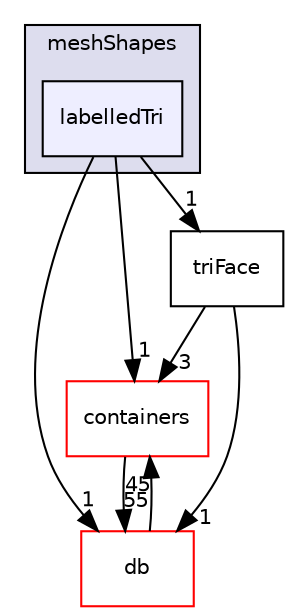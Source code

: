 digraph "src/OpenFOAM/meshes/meshShapes/labelledTri" {
  bgcolor=transparent;
  compound=true
  node [ fontsize="10", fontname="Helvetica"];
  edge [ labelfontsize="10", labelfontname="Helvetica"];
  subgraph clusterdir_b8e2732bc99f8fb2a379dad81aa6030e {
    graph [ bgcolor="#ddddee", pencolor="black", label="meshShapes" fontname="Helvetica", fontsize="10", URL="dir_b8e2732bc99f8fb2a379dad81aa6030e.html"]
  dir_cf75a01b7493f4b215ffb3c0362a3cdf [shape=box, label="labelledTri", style="filled", fillcolor="#eeeeff", pencolor="black", URL="dir_cf75a01b7493f4b215ffb3c0362a3cdf.html"];
  }
  dir_19d0872053bde092be81d7fe3f56cbf7 [shape=box label="containers" color="red" URL="dir_19d0872053bde092be81d7fe3f56cbf7.html"];
  dir_63c634f7a7cfd679ac26c67fb30fc32f [shape=box label="db" color="red" URL="dir_63c634f7a7cfd679ac26c67fb30fc32f.html"];
  dir_33afe76c80c3d98c51e67e1a5ff12d8d [shape=box label="triFace" URL="dir_33afe76c80c3d98c51e67e1a5ff12d8d.html"];
  dir_19d0872053bde092be81d7fe3f56cbf7->dir_63c634f7a7cfd679ac26c67fb30fc32f [headlabel="55", labeldistance=1.5 headhref="dir_002156_002218.html"];
  dir_63c634f7a7cfd679ac26c67fb30fc32f->dir_19d0872053bde092be81d7fe3f56cbf7 [headlabel="45", labeldistance=1.5 headhref="dir_002218_002156.html"];
  dir_33afe76c80c3d98c51e67e1a5ff12d8d->dir_19d0872053bde092be81d7fe3f56cbf7 [headlabel="3", labeldistance=1.5 headhref="dir_002548_002156.html"];
  dir_33afe76c80c3d98c51e67e1a5ff12d8d->dir_63c634f7a7cfd679ac26c67fb30fc32f [headlabel="1", labeldistance=1.5 headhref="dir_002548_002218.html"];
  dir_cf75a01b7493f4b215ffb3c0362a3cdf->dir_19d0872053bde092be81d7fe3f56cbf7 [headlabel="1", labeldistance=1.5 headhref="dir_002545_002156.html"];
  dir_cf75a01b7493f4b215ffb3c0362a3cdf->dir_63c634f7a7cfd679ac26c67fb30fc32f [headlabel="1", labeldistance=1.5 headhref="dir_002545_002218.html"];
  dir_cf75a01b7493f4b215ffb3c0362a3cdf->dir_33afe76c80c3d98c51e67e1a5ff12d8d [headlabel="1", labeldistance=1.5 headhref="dir_002545_002548.html"];
}
